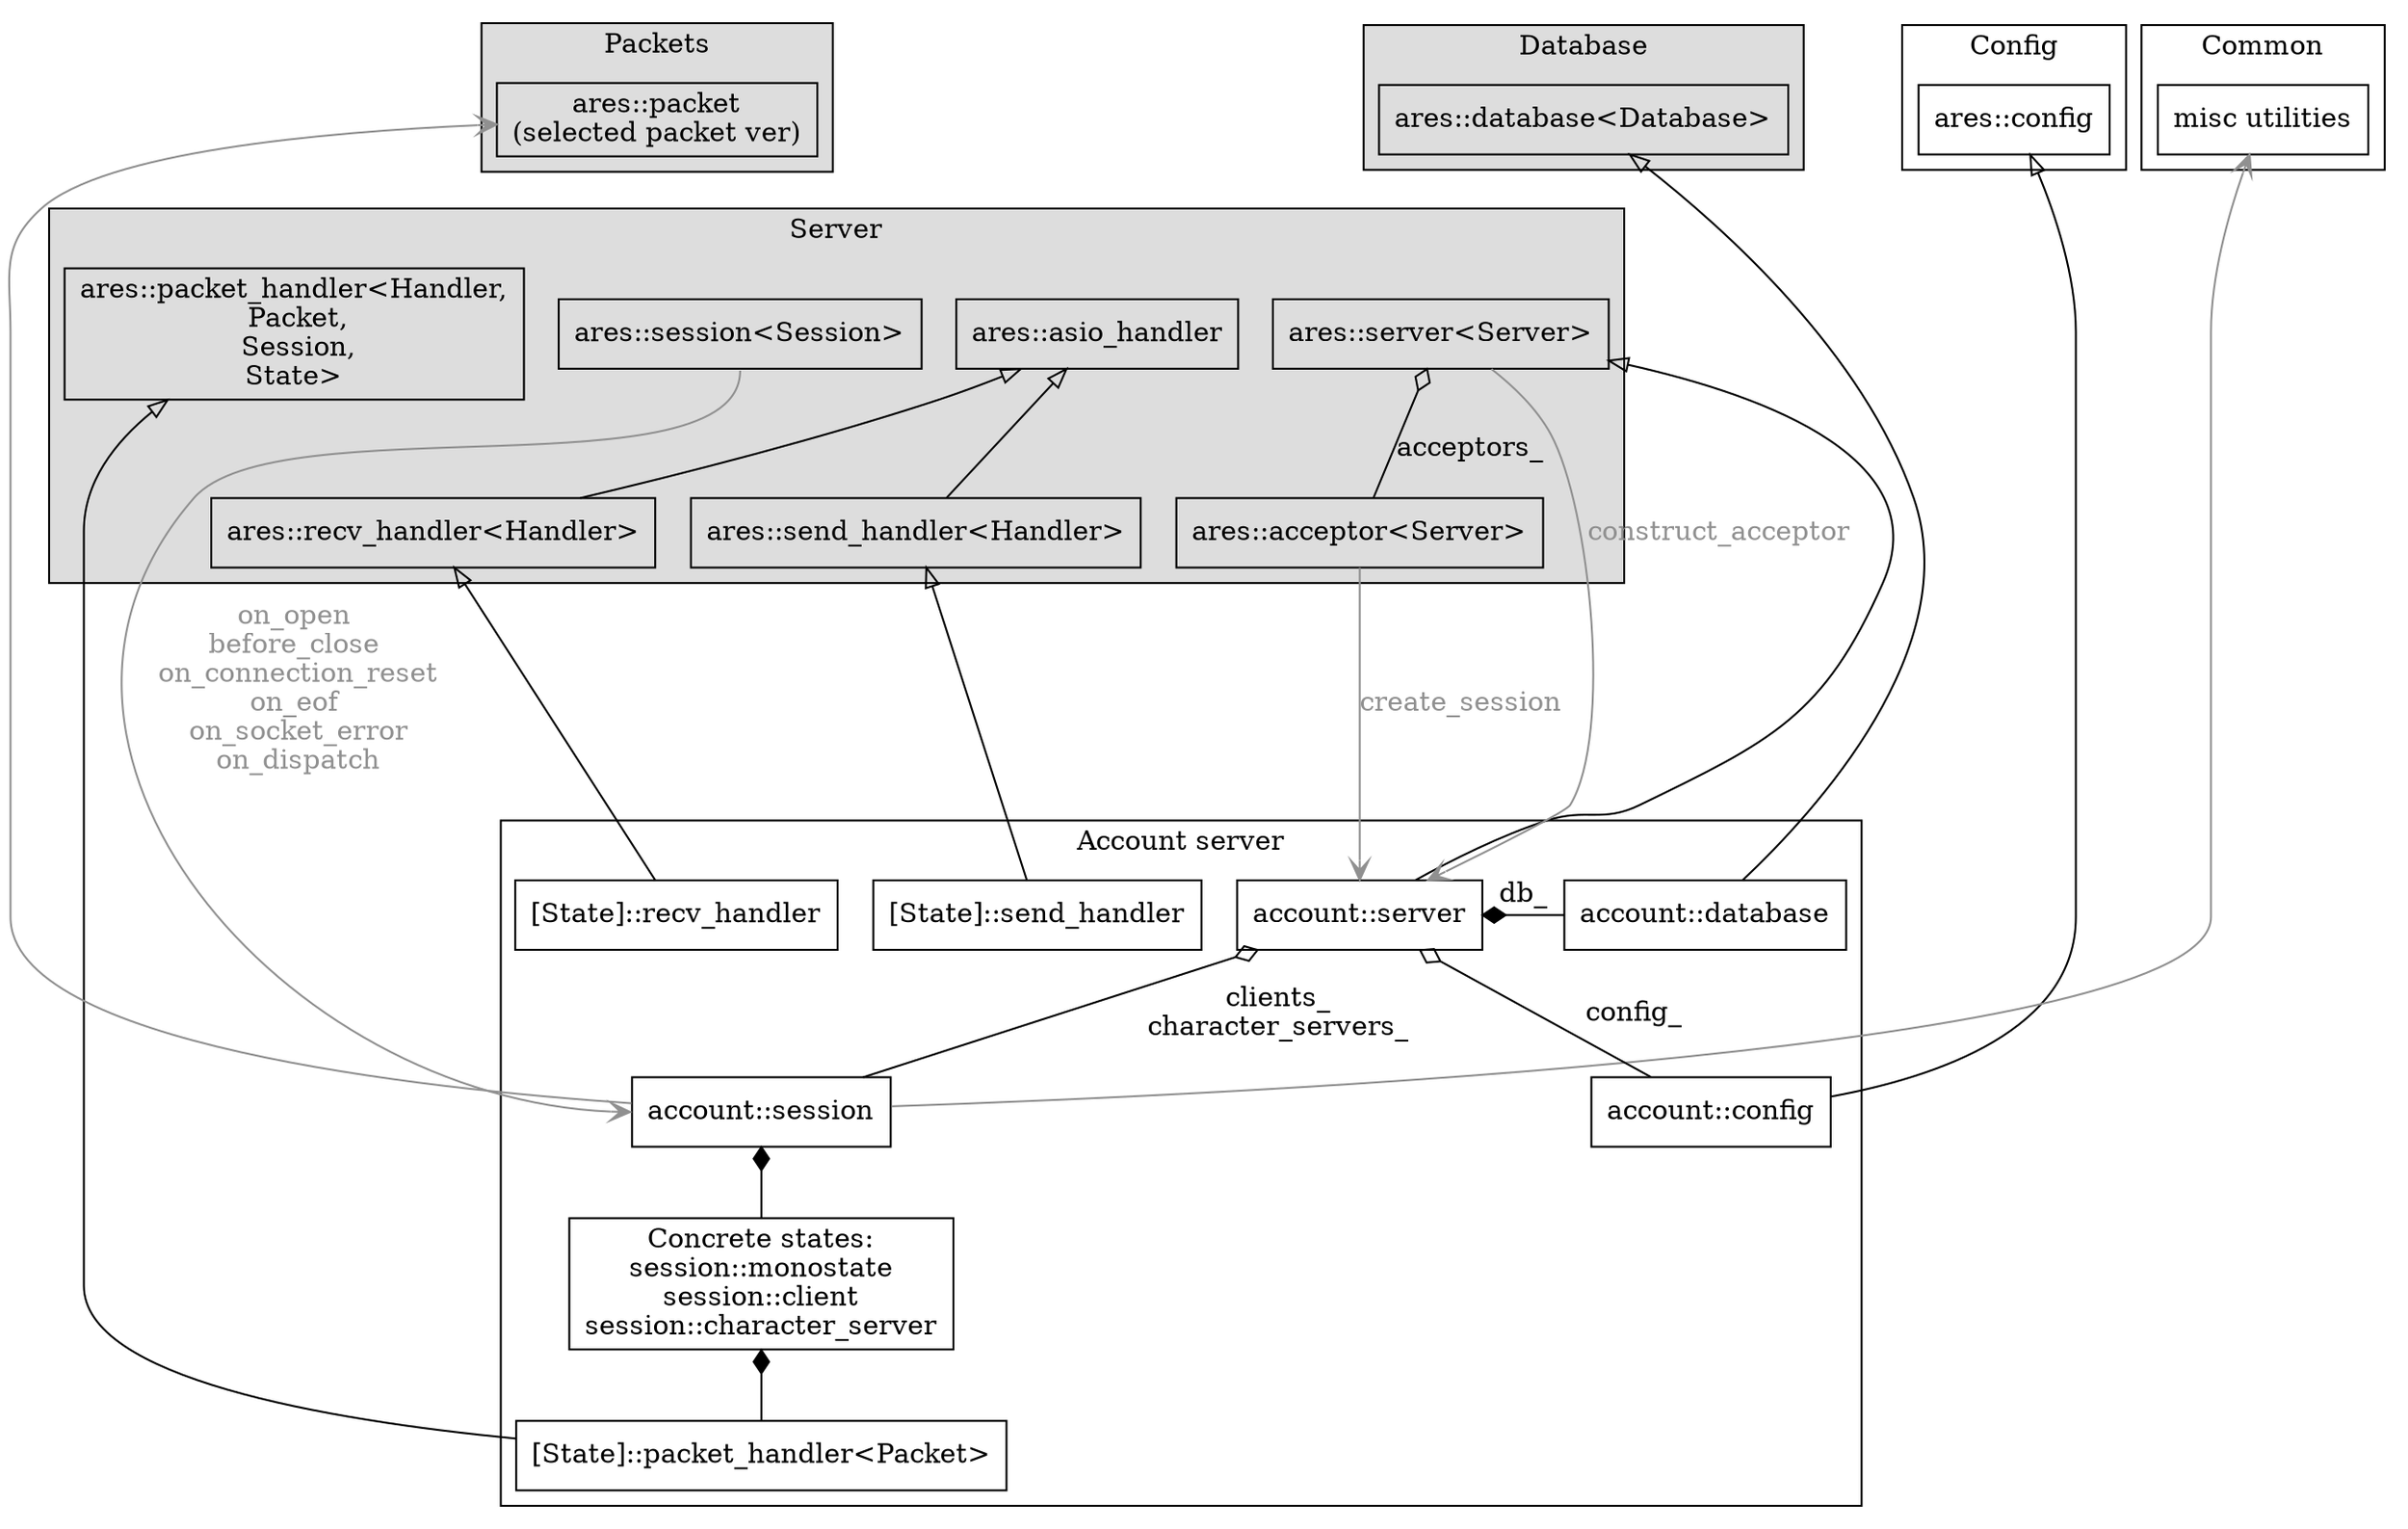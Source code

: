 digraph dependency {
        compound=true;

        subgraph cluster_Server {
                label="Server";
                bgcolor="#DDDDDD";
                
                ares_session[label="ares::session<Session>", shape="box"]
                ares_server[label="ares::server<Server>", shape="box"]
                ares_acceptor[label="ares::acceptor<Server>", shape="box"]
                ares_packet_handler[label="ares::packet_handler<Handler,\n Packet,\n Session,\nState>", shape="box"]
                ares_asio_handler[label="ares::asio_handler", shape="box"]
                ares_recv_handler[label="ares::recv_handler<Handler>", shape="box"]
                ares_send_handler[label="ares::send_handler<Handler>", shape="box"]

                ares_server -> ares_acceptor[dir=back, label="acceptors_", arrowtail=odiamond]
                ares_asio_handler -> ares_recv_handler[dir=back, arrowtail=onormal]
                ares_asio_handler -> ares_send_handler[dir=back, arrowtail=onormal]
        }

        subgraph cluster_Packets {
                label="Packets"
                bgcolor="#DDDDDD"

                ares_packet[label="ares::packet\n(selected packet ver)", shape="box"]
        }

        subgraph cluster_Database {
                label="Database"
                bgcolor="#DDDDDD"

                ares_database[label="ares::database<Database>", shape="box"]
        }
        
        subgraph cluster_Config {
                label="Config";
                ares_config[label="ares::config", shape="box"];
        }

        subgraph cluster_Common {
                label="Common";
                ares_common[label="misc utilities", shape="box"];
        }


                 
        subgraph cluster_Account_Server {
                label="Account server"
                account_server[label="account::server", shape="box"]
                account_config[label="account::config", shape="box"]
                account_database[label="account::database", shape="box"]
                account_session[label="account::session", shape="box"]
                account_states[label=<Concrete states:<br/>session::monostate<br/>session::client<br/>session::character_server>, shape="box"]
                account_recv_handler[label="[State]::recv_handler", shape="box"]
                account_send_handler[label="[State]::send_handler", shape="box"]
                account_packet_handler[label="[State]::packet_handler<Packet>", shape="box"]

                ares_server -> account_server[dir=back, arrowtail=onormal]
                account_session -> account_states[dir=back, arrowtail=diamond]

                ares_database -> account_database[dir=back, arrowtail=onormal]
                ares_config -> account_config[dir=back, arrowtail=onormal]
                ares_packet_handler -> account_packet_handler[dir=back, arrowtail=onormal]
                ares_recv_handler -> account_recv_handler[dir=back, arrowtail=onormal]
                ares_send_handler -> account_send_handler[dir=back, arrowtail=onormal]
                
                account_server -> account_database[dir=back, label="db_", arrowtail=diamond]
                account_server -> account_config[dir=back, label="config_", arrowtail=odiamond]
                
                ares_session:s -> account_session:w[label=< on_open <br/> before_close <br/> on_connection_reset<br/> on_eof <br/> on_socket_error<br/> on_dispatch<br/> >, arrowhead=vee, fontcolor="#909090", color="#909090", lhead=cluster_Concrete_Sessions]

                ares_common -> account_session[dir=back, arrowtail=vee, fontcolor="#909090", color="#909090"]
                ares_packet -> account_session[dir=back, arrowtail=vee, fontcolor="#909090", color="#909090"]
                ares_server -> account_server[label="construct_acceptor", arrowhead=vee, fontcolor="#909090", color="#909090"]
                ares_acceptor -> account_server[label="create_session", arrowhead=vee, fontcolor="#909090", color="#909090"]

                account_server -> account_session[dir=back, label=<clients_<br/>character_servers_<br/>>, arrowtail=odiamond]

                account_states -> account_packet_handler[dir=back, arrowtail=diamond]

                
                {rank="same" account_server, account_database}

        }

        subgraph cluster_Character_Server {
                label="Character server";
        }

        {edge[style=invis]
                {ares_database, ares_packet, ares_config, ares_common} -> {ares_server}
        }
}